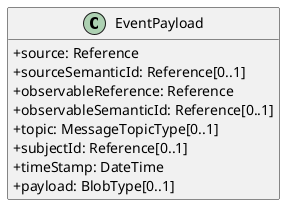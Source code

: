 @startuml
skinparam classAttributeIconSize 0
hide methods

class EventPayload {
  +source: Reference
  +sourceSemanticId: Reference[0..1]
  +observableReference: Reference
  +observableSemanticId: Reference[0..1]
  +topic: MessageTopicType[0..1]
  +subjectId: Reference[0..1]
  +timeStamp: DateTime
  +payload: BlobType[0..1]
}
@enduml